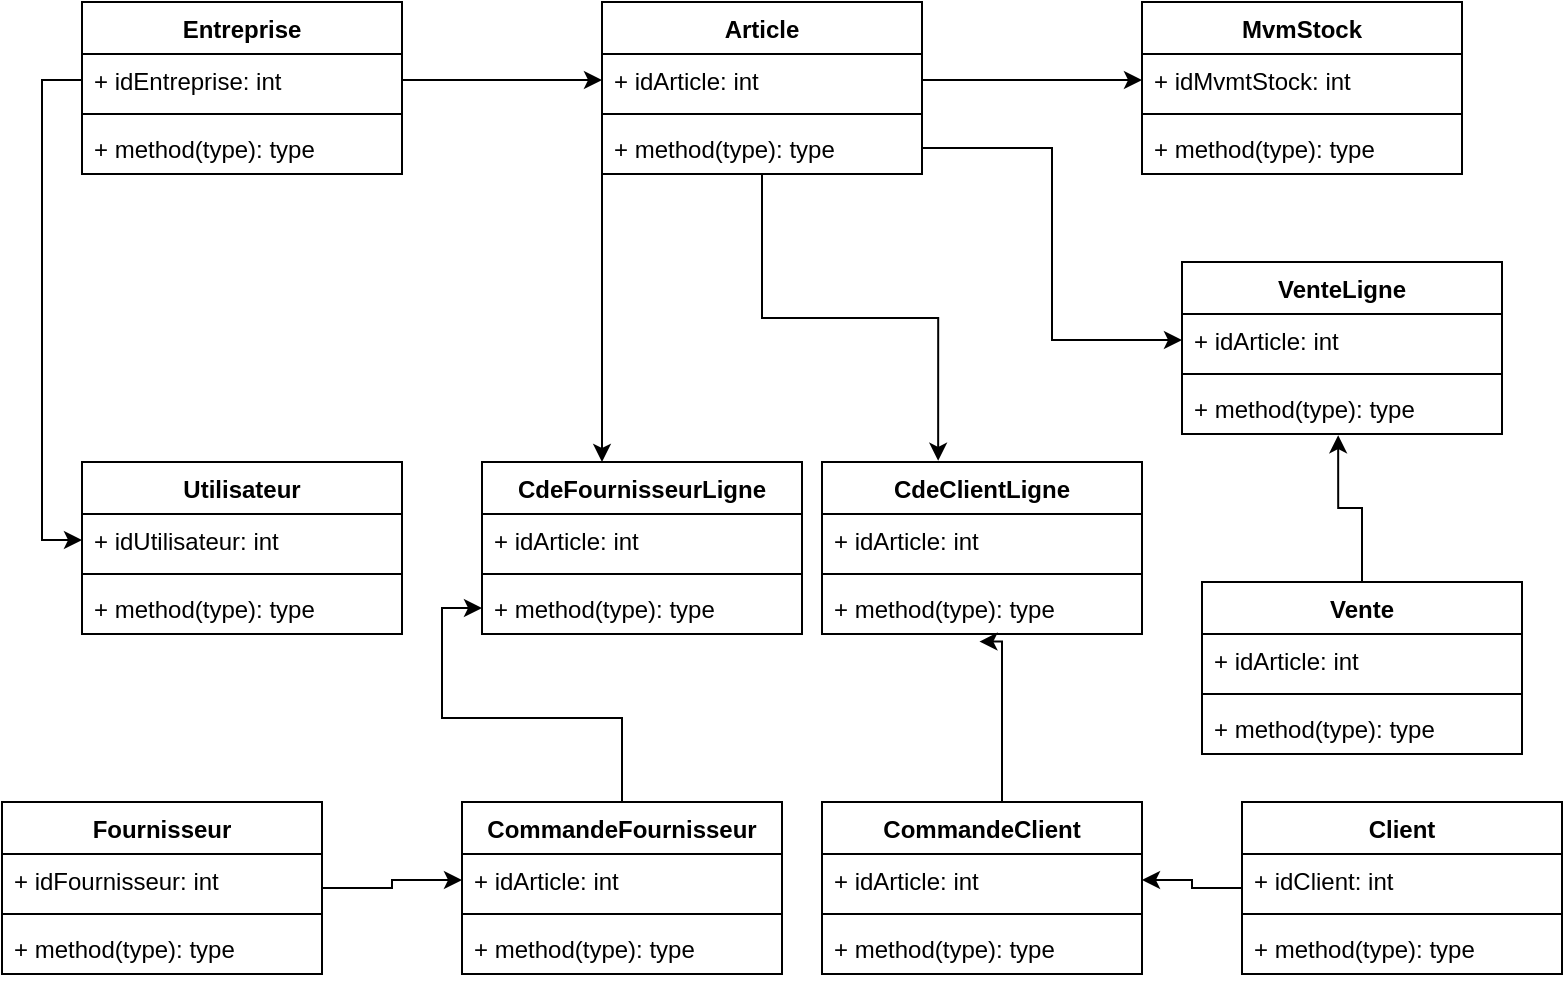 <mxfile version="18.2.0" type="github">
  <diagram id="C5RBs43oDa-KdzZeNtuy" name="Page-1">
    <mxGraphModel dx="1038" dy="547" grid="1" gridSize="10" guides="1" tooltips="1" connect="1" arrows="1" fold="1" page="1" pageScale="1" pageWidth="827" pageHeight="1169" math="0" shadow="0">
      <root>
        <mxCell id="WIyWlLk6GJQsqaUBKTNV-0" />
        <mxCell id="WIyWlLk6GJQsqaUBKTNV-1" parent="WIyWlLk6GJQsqaUBKTNV-0" />
        <mxCell id="Wac_h1KCFVRMhHwukVPY-57" style="edgeStyle=orthogonalEdgeStyle;rounded=0;orthogonalLoop=1;jettySize=auto;html=1;entryX=0.363;entryY=-0.007;entryDx=0;entryDy=0;entryPerimeter=0;" edge="1" parent="WIyWlLk6GJQsqaUBKTNV-1" source="Wac_h1KCFVRMhHwukVPY-3" target="Wac_h1KCFVRMhHwukVPY-42">
          <mxGeometry relative="1" as="geometry" />
        </mxCell>
        <mxCell id="Wac_h1KCFVRMhHwukVPY-3" value="Article" style="swimlane;fontStyle=1;align=center;verticalAlign=top;childLayout=stackLayout;horizontal=1;startSize=26;horizontalStack=0;resizeParent=1;resizeParentMax=0;resizeLast=0;collapsible=1;marginBottom=0;" vertex="1" parent="WIyWlLk6GJQsqaUBKTNV-1">
          <mxGeometry x="310" y="60" width="160" height="86" as="geometry" />
        </mxCell>
        <mxCell id="Wac_h1KCFVRMhHwukVPY-4" value="+ idArticle: int" style="text;strokeColor=none;fillColor=none;align=left;verticalAlign=top;spacingLeft=4;spacingRight=4;overflow=hidden;rotatable=0;points=[[0,0.5],[1,0.5]];portConstraint=eastwest;" vertex="1" parent="Wac_h1KCFVRMhHwukVPY-3">
          <mxGeometry y="26" width="160" height="26" as="geometry" />
        </mxCell>
        <mxCell id="Wac_h1KCFVRMhHwukVPY-5" value="" style="line;strokeWidth=1;fillColor=none;align=left;verticalAlign=middle;spacingTop=-1;spacingLeft=3;spacingRight=3;rotatable=0;labelPosition=right;points=[];portConstraint=eastwest;" vertex="1" parent="Wac_h1KCFVRMhHwukVPY-3">
          <mxGeometry y="52" width="160" height="8" as="geometry" />
        </mxCell>
        <mxCell id="Wac_h1KCFVRMhHwukVPY-6" value="+ method(type): type" style="text;strokeColor=none;fillColor=none;align=left;verticalAlign=top;spacingLeft=4;spacingRight=4;overflow=hidden;rotatable=0;points=[[0,0.5],[1,0.5]];portConstraint=eastwest;" vertex="1" parent="Wac_h1KCFVRMhHwukVPY-3">
          <mxGeometry y="60" width="160" height="26" as="geometry" />
        </mxCell>
        <mxCell id="Wac_h1KCFVRMhHwukVPY-7" value="Entreprise" style="swimlane;fontStyle=1;align=center;verticalAlign=top;childLayout=stackLayout;horizontal=1;startSize=26;horizontalStack=0;resizeParent=1;resizeParentMax=0;resizeLast=0;collapsible=1;marginBottom=0;" vertex="1" parent="WIyWlLk6GJQsqaUBKTNV-1">
          <mxGeometry x="50" y="60" width="160" height="86" as="geometry" />
        </mxCell>
        <mxCell id="Wac_h1KCFVRMhHwukVPY-8" value="+ idEntreprise: int" style="text;strokeColor=none;fillColor=none;align=left;verticalAlign=top;spacingLeft=4;spacingRight=4;overflow=hidden;rotatable=0;points=[[0,0.5],[1,0.5]];portConstraint=eastwest;" vertex="1" parent="Wac_h1KCFVRMhHwukVPY-7">
          <mxGeometry y="26" width="160" height="26" as="geometry" />
        </mxCell>
        <mxCell id="Wac_h1KCFVRMhHwukVPY-9" value="" style="line;strokeWidth=1;fillColor=none;align=left;verticalAlign=middle;spacingTop=-1;spacingLeft=3;spacingRight=3;rotatable=0;labelPosition=right;points=[];portConstraint=eastwest;" vertex="1" parent="Wac_h1KCFVRMhHwukVPY-7">
          <mxGeometry y="52" width="160" height="8" as="geometry" />
        </mxCell>
        <mxCell id="Wac_h1KCFVRMhHwukVPY-10" value="+ method(type): type" style="text;strokeColor=none;fillColor=none;align=left;verticalAlign=top;spacingLeft=4;spacingRight=4;overflow=hidden;rotatable=0;points=[[0,0.5],[1,0.5]];portConstraint=eastwest;" vertex="1" parent="Wac_h1KCFVRMhHwukVPY-7">
          <mxGeometry y="60" width="160" height="26" as="geometry" />
        </mxCell>
        <mxCell id="Wac_h1KCFVRMhHwukVPY-11" value="Utilisateur" style="swimlane;fontStyle=1;align=center;verticalAlign=top;childLayout=stackLayout;horizontal=1;startSize=26;horizontalStack=0;resizeParent=1;resizeParentMax=0;resizeLast=0;collapsible=1;marginBottom=0;" vertex="1" parent="WIyWlLk6GJQsqaUBKTNV-1">
          <mxGeometry x="50" y="290" width="160" height="86" as="geometry" />
        </mxCell>
        <mxCell id="Wac_h1KCFVRMhHwukVPY-12" value="+ idUtilisateur: int" style="text;strokeColor=none;fillColor=none;align=left;verticalAlign=top;spacingLeft=4;spacingRight=4;overflow=hidden;rotatable=0;points=[[0,0.5],[1,0.5]];portConstraint=eastwest;" vertex="1" parent="Wac_h1KCFVRMhHwukVPY-11">
          <mxGeometry y="26" width="160" height="26" as="geometry" />
        </mxCell>
        <mxCell id="Wac_h1KCFVRMhHwukVPY-13" value="" style="line;strokeWidth=1;fillColor=none;align=left;verticalAlign=middle;spacingTop=-1;spacingLeft=3;spacingRight=3;rotatable=0;labelPosition=right;points=[];portConstraint=eastwest;" vertex="1" parent="Wac_h1KCFVRMhHwukVPY-11">
          <mxGeometry y="52" width="160" height="8" as="geometry" />
        </mxCell>
        <mxCell id="Wac_h1KCFVRMhHwukVPY-14" value="+ method(type): type" style="text;strokeColor=none;fillColor=none;align=left;verticalAlign=top;spacingLeft=4;spacingRight=4;overflow=hidden;rotatable=0;points=[[0,0.5],[1,0.5]];portConstraint=eastwest;" vertex="1" parent="Wac_h1KCFVRMhHwukVPY-11">
          <mxGeometry y="60" width="160" height="26" as="geometry" />
        </mxCell>
        <mxCell id="Wac_h1KCFVRMhHwukVPY-15" style="edgeStyle=orthogonalEdgeStyle;rounded=0;orthogonalLoop=1;jettySize=auto;html=1;entryX=0;entryY=0.5;entryDx=0;entryDy=0;" edge="1" parent="WIyWlLk6GJQsqaUBKTNV-1" source="Wac_h1KCFVRMhHwukVPY-8" target="Wac_h1KCFVRMhHwukVPY-12">
          <mxGeometry relative="1" as="geometry" />
        </mxCell>
        <mxCell id="Wac_h1KCFVRMhHwukVPY-16" style="edgeStyle=orthogonalEdgeStyle;rounded=0;orthogonalLoop=1;jettySize=auto;html=1;exitX=1;exitY=0.5;exitDx=0;exitDy=0;" edge="1" parent="WIyWlLk6GJQsqaUBKTNV-1" source="Wac_h1KCFVRMhHwukVPY-8">
          <mxGeometry relative="1" as="geometry">
            <mxPoint x="310" y="99" as="targetPoint" />
          </mxGeometry>
        </mxCell>
        <mxCell id="Wac_h1KCFVRMhHwukVPY-17" value="MvmStock" style="swimlane;fontStyle=1;align=center;verticalAlign=top;childLayout=stackLayout;horizontal=1;startSize=26;horizontalStack=0;resizeParent=1;resizeParentMax=0;resizeLast=0;collapsible=1;marginBottom=0;" vertex="1" parent="WIyWlLk6GJQsqaUBKTNV-1">
          <mxGeometry x="580" y="60" width="160" height="86" as="geometry" />
        </mxCell>
        <mxCell id="Wac_h1KCFVRMhHwukVPY-18" value="+ idMvmtStock: int" style="text;strokeColor=none;fillColor=none;align=left;verticalAlign=top;spacingLeft=4;spacingRight=4;overflow=hidden;rotatable=0;points=[[0,0.5],[1,0.5]];portConstraint=eastwest;" vertex="1" parent="Wac_h1KCFVRMhHwukVPY-17">
          <mxGeometry y="26" width="160" height="26" as="geometry" />
        </mxCell>
        <mxCell id="Wac_h1KCFVRMhHwukVPY-19" value="" style="line;strokeWidth=1;fillColor=none;align=left;verticalAlign=middle;spacingTop=-1;spacingLeft=3;spacingRight=3;rotatable=0;labelPosition=right;points=[];portConstraint=eastwest;" vertex="1" parent="Wac_h1KCFVRMhHwukVPY-17">
          <mxGeometry y="52" width="160" height="8" as="geometry" />
        </mxCell>
        <mxCell id="Wac_h1KCFVRMhHwukVPY-20" value="+ method(type): type" style="text;strokeColor=none;fillColor=none;align=left;verticalAlign=top;spacingLeft=4;spacingRight=4;overflow=hidden;rotatable=0;points=[[0,0.5],[1,0.5]];portConstraint=eastwest;" vertex="1" parent="Wac_h1KCFVRMhHwukVPY-17">
          <mxGeometry y="60" width="160" height="26" as="geometry" />
        </mxCell>
        <mxCell id="Wac_h1KCFVRMhHwukVPY-21" style="edgeStyle=orthogonalEdgeStyle;rounded=0;orthogonalLoop=1;jettySize=auto;html=1;entryX=0;entryY=0.5;entryDx=0;entryDy=0;" edge="1" parent="WIyWlLk6GJQsqaUBKTNV-1" source="Wac_h1KCFVRMhHwukVPY-4" target="Wac_h1KCFVRMhHwukVPY-18">
          <mxGeometry relative="1" as="geometry" />
        </mxCell>
        <mxCell id="Wac_h1KCFVRMhHwukVPY-54" style="edgeStyle=orthogonalEdgeStyle;rounded=0;orthogonalLoop=1;jettySize=auto;html=1;entryX=0.488;entryY=1.023;entryDx=0;entryDy=0;entryPerimeter=0;" edge="1" parent="WIyWlLk6GJQsqaUBKTNV-1" source="Wac_h1KCFVRMhHwukVPY-22" target="Wac_h1KCFVRMhHwukVPY-29">
          <mxGeometry relative="1" as="geometry" />
        </mxCell>
        <mxCell id="Wac_h1KCFVRMhHwukVPY-22" value="Vente" style="swimlane;fontStyle=1;align=center;verticalAlign=top;childLayout=stackLayout;horizontal=1;startSize=26;horizontalStack=0;resizeParent=1;resizeParentMax=0;resizeLast=0;collapsible=1;marginBottom=0;" vertex="1" parent="WIyWlLk6GJQsqaUBKTNV-1">
          <mxGeometry x="610" y="350" width="160" height="86" as="geometry" />
        </mxCell>
        <mxCell id="Wac_h1KCFVRMhHwukVPY-23" value="+ idArticle: int" style="text;strokeColor=none;fillColor=none;align=left;verticalAlign=top;spacingLeft=4;spacingRight=4;overflow=hidden;rotatable=0;points=[[0,0.5],[1,0.5]];portConstraint=eastwest;" vertex="1" parent="Wac_h1KCFVRMhHwukVPY-22">
          <mxGeometry y="26" width="160" height="26" as="geometry" />
        </mxCell>
        <mxCell id="Wac_h1KCFVRMhHwukVPY-24" value="" style="line;strokeWidth=1;fillColor=none;align=left;verticalAlign=middle;spacingTop=-1;spacingLeft=3;spacingRight=3;rotatable=0;labelPosition=right;points=[];portConstraint=eastwest;" vertex="1" parent="Wac_h1KCFVRMhHwukVPY-22">
          <mxGeometry y="52" width="160" height="8" as="geometry" />
        </mxCell>
        <mxCell id="Wac_h1KCFVRMhHwukVPY-25" value="+ method(type): type" style="text;strokeColor=none;fillColor=none;align=left;verticalAlign=top;spacingLeft=4;spacingRight=4;overflow=hidden;rotatable=0;points=[[0,0.5],[1,0.5]];portConstraint=eastwest;" vertex="1" parent="Wac_h1KCFVRMhHwukVPY-22">
          <mxGeometry y="60" width="160" height="26" as="geometry" />
        </mxCell>
        <mxCell id="Wac_h1KCFVRMhHwukVPY-26" value="VenteLigne" style="swimlane;fontStyle=1;align=center;verticalAlign=top;childLayout=stackLayout;horizontal=1;startSize=26;horizontalStack=0;resizeParent=1;resizeParentMax=0;resizeLast=0;collapsible=1;marginBottom=0;" vertex="1" parent="WIyWlLk6GJQsqaUBKTNV-1">
          <mxGeometry x="600" y="190" width="160" height="86" as="geometry" />
        </mxCell>
        <mxCell id="Wac_h1KCFVRMhHwukVPY-27" value="+ idArticle: int" style="text;strokeColor=none;fillColor=none;align=left;verticalAlign=top;spacingLeft=4;spacingRight=4;overflow=hidden;rotatable=0;points=[[0,0.5],[1,0.5]];portConstraint=eastwest;" vertex="1" parent="Wac_h1KCFVRMhHwukVPY-26">
          <mxGeometry y="26" width="160" height="26" as="geometry" />
        </mxCell>
        <mxCell id="Wac_h1KCFVRMhHwukVPY-28" value="" style="line;strokeWidth=1;fillColor=none;align=left;verticalAlign=middle;spacingTop=-1;spacingLeft=3;spacingRight=3;rotatable=0;labelPosition=right;points=[];portConstraint=eastwest;" vertex="1" parent="Wac_h1KCFVRMhHwukVPY-26">
          <mxGeometry y="52" width="160" height="8" as="geometry" />
        </mxCell>
        <mxCell id="Wac_h1KCFVRMhHwukVPY-29" value="+ method(type): type" style="text;strokeColor=none;fillColor=none;align=left;verticalAlign=top;spacingLeft=4;spacingRight=4;overflow=hidden;rotatable=0;points=[[0,0.5],[1,0.5]];portConstraint=eastwest;" vertex="1" parent="Wac_h1KCFVRMhHwukVPY-26">
          <mxGeometry y="60" width="160" height="26" as="geometry" />
        </mxCell>
        <mxCell id="Wac_h1KCFVRMhHwukVPY-58" style="edgeStyle=orthogonalEdgeStyle;rounded=0;orthogonalLoop=1;jettySize=auto;html=1;" edge="1" parent="WIyWlLk6GJQsqaUBKTNV-1" source="Wac_h1KCFVRMhHwukVPY-30" target="Wac_h1KCFVRMhHwukVPY-37">
          <mxGeometry relative="1" as="geometry" />
        </mxCell>
        <mxCell id="Wac_h1KCFVRMhHwukVPY-30" value="CommandeFournisseur" style="swimlane;fontStyle=1;align=center;verticalAlign=top;childLayout=stackLayout;horizontal=1;startSize=26;horizontalStack=0;resizeParent=1;resizeParentMax=0;resizeLast=0;collapsible=1;marginBottom=0;" vertex="1" parent="WIyWlLk6GJQsqaUBKTNV-1">
          <mxGeometry x="240" y="460" width="160" height="86" as="geometry" />
        </mxCell>
        <mxCell id="Wac_h1KCFVRMhHwukVPY-31" value="+ idArticle: int" style="text;strokeColor=none;fillColor=none;align=left;verticalAlign=top;spacingLeft=4;spacingRight=4;overflow=hidden;rotatable=0;points=[[0,0.5],[1,0.5]];portConstraint=eastwest;" vertex="1" parent="Wac_h1KCFVRMhHwukVPY-30">
          <mxGeometry y="26" width="160" height="26" as="geometry" />
        </mxCell>
        <mxCell id="Wac_h1KCFVRMhHwukVPY-32" value="" style="line;strokeWidth=1;fillColor=none;align=left;verticalAlign=middle;spacingTop=-1;spacingLeft=3;spacingRight=3;rotatable=0;labelPosition=right;points=[];portConstraint=eastwest;" vertex="1" parent="Wac_h1KCFVRMhHwukVPY-30">
          <mxGeometry y="52" width="160" height="8" as="geometry" />
        </mxCell>
        <mxCell id="Wac_h1KCFVRMhHwukVPY-33" value="+ method(type): type" style="text;strokeColor=none;fillColor=none;align=left;verticalAlign=top;spacingLeft=4;spacingRight=4;overflow=hidden;rotatable=0;points=[[0,0.5],[1,0.5]];portConstraint=eastwest;" vertex="1" parent="Wac_h1KCFVRMhHwukVPY-30">
          <mxGeometry y="60" width="160" height="26" as="geometry" />
        </mxCell>
        <mxCell id="Wac_h1KCFVRMhHwukVPY-34" value="CdeFournisseurLigne" style="swimlane;fontStyle=1;align=center;verticalAlign=top;childLayout=stackLayout;horizontal=1;startSize=26;horizontalStack=0;resizeParent=1;resizeParentMax=0;resizeLast=0;collapsible=1;marginBottom=0;" vertex="1" parent="WIyWlLk6GJQsqaUBKTNV-1">
          <mxGeometry x="250" y="290" width="160" height="86" as="geometry" />
        </mxCell>
        <mxCell id="Wac_h1KCFVRMhHwukVPY-35" value="+ idArticle: int" style="text;strokeColor=none;fillColor=none;align=left;verticalAlign=top;spacingLeft=4;spacingRight=4;overflow=hidden;rotatable=0;points=[[0,0.5],[1,0.5]];portConstraint=eastwest;" vertex="1" parent="Wac_h1KCFVRMhHwukVPY-34">
          <mxGeometry y="26" width="160" height="26" as="geometry" />
        </mxCell>
        <mxCell id="Wac_h1KCFVRMhHwukVPY-36" value="" style="line;strokeWidth=1;fillColor=none;align=left;verticalAlign=middle;spacingTop=-1;spacingLeft=3;spacingRight=3;rotatable=0;labelPosition=right;points=[];portConstraint=eastwest;" vertex="1" parent="Wac_h1KCFVRMhHwukVPY-34">
          <mxGeometry y="52" width="160" height="8" as="geometry" />
        </mxCell>
        <mxCell id="Wac_h1KCFVRMhHwukVPY-37" value="+ method(type): type" style="text;strokeColor=none;fillColor=none;align=left;verticalAlign=top;spacingLeft=4;spacingRight=4;overflow=hidden;rotatable=0;points=[[0,0.5],[1,0.5]];portConstraint=eastwest;" vertex="1" parent="Wac_h1KCFVRMhHwukVPY-34">
          <mxGeometry y="60" width="160" height="26" as="geometry" />
        </mxCell>
        <mxCell id="Wac_h1KCFVRMhHwukVPY-59" style="edgeStyle=orthogonalEdgeStyle;rounded=0;orthogonalLoop=1;jettySize=auto;html=1;entryX=0.492;entryY=1.146;entryDx=0;entryDy=0;entryPerimeter=0;" edge="1" parent="WIyWlLk6GJQsqaUBKTNV-1" source="Wac_h1KCFVRMhHwukVPY-38" target="Wac_h1KCFVRMhHwukVPY-45">
          <mxGeometry relative="1" as="geometry">
            <Array as="points">
              <mxPoint x="510" y="380" />
            </Array>
          </mxGeometry>
        </mxCell>
        <mxCell id="Wac_h1KCFVRMhHwukVPY-38" value="CommandeClient" style="swimlane;fontStyle=1;align=center;verticalAlign=top;childLayout=stackLayout;horizontal=1;startSize=26;horizontalStack=0;resizeParent=1;resizeParentMax=0;resizeLast=0;collapsible=1;marginBottom=0;" vertex="1" parent="WIyWlLk6GJQsqaUBKTNV-1">
          <mxGeometry x="420" y="460" width="160" height="86" as="geometry" />
        </mxCell>
        <mxCell id="Wac_h1KCFVRMhHwukVPY-39" value="+ idArticle: int" style="text;strokeColor=none;fillColor=none;align=left;verticalAlign=top;spacingLeft=4;spacingRight=4;overflow=hidden;rotatable=0;points=[[0,0.5],[1,0.5]];portConstraint=eastwest;" vertex="1" parent="Wac_h1KCFVRMhHwukVPY-38">
          <mxGeometry y="26" width="160" height="26" as="geometry" />
        </mxCell>
        <mxCell id="Wac_h1KCFVRMhHwukVPY-40" value="" style="line;strokeWidth=1;fillColor=none;align=left;verticalAlign=middle;spacingTop=-1;spacingLeft=3;spacingRight=3;rotatable=0;labelPosition=right;points=[];portConstraint=eastwest;" vertex="1" parent="Wac_h1KCFVRMhHwukVPY-38">
          <mxGeometry y="52" width="160" height="8" as="geometry" />
        </mxCell>
        <mxCell id="Wac_h1KCFVRMhHwukVPY-41" value="+ method(type): type" style="text;strokeColor=none;fillColor=none;align=left;verticalAlign=top;spacingLeft=4;spacingRight=4;overflow=hidden;rotatable=0;points=[[0,0.5],[1,0.5]];portConstraint=eastwest;" vertex="1" parent="Wac_h1KCFVRMhHwukVPY-38">
          <mxGeometry y="60" width="160" height="26" as="geometry" />
        </mxCell>
        <mxCell id="Wac_h1KCFVRMhHwukVPY-42" value="CdeClientLigne" style="swimlane;fontStyle=1;align=center;verticalAlign=top;childLayout=stackLayout;horizontal=1;startSize=26;horizontalStack=0;resizeParent=1;resizeParentMax=0;resizeLast=0;collapsible=1;marginBottom=0;" vertex="1" parent="WIyWlLk6GJQsqaUBKTNV-1">
          <mxGeometry x="420" y="290" width="160" height="86" as="geometry" />
        </mxCell>
        <mxCell id="Wac_h1KCFVRMhHwukVPY-43" value="+ idArticle: int" style="text;strokeColor=none;fillColor=none;align=left;verticalAlign=top;spacingLeft=4;spacingRight=4;overflow=hidden;rotatable=0;points=[[0,0.5],[1,0.5]];portConstraint=eastwest;" vertex="1" parent="Wac_h1KCFVRMhHwukVPY-42">
          <mxGeometry y="26" width="160" height="26" as="geometry" />
        </mxCell>
        <mxCell id="Wac_h1KCFVRMhHwukVPY-44" value="" style="line;strokeWidth=1;fillColor=none;align=left;verticalAlign=middle;spacingTop=-1;spacingLeft=3;spacingRight=3;rotatable=0;labelPosition=right;points=[];portConstraint=eastwest;" vertex="1" parent="Wac_h1KCFVRMhHwukVPY-42">
          <mxGeometry y="52" width="160" height="8" as="geometry" />
        </mxCell>
        <mxCell id="Wac_h1KCFVRMhHwukVPY-45" value="+ method(type): type" style="text;strokeColor=none;fillColor=none;align=left;verticalAlign=top;spacingLeft=4;spacingRight=4;overflow=hidden;rotatable=0;points=[[0,0.5],[1,0.5]];portConstraint=eastwest;" vertex="1" parent="Wac_h1KCFVRMhHwukVPY-42">
          <mxGeometry y="60" width="160" height="26" as="geometry" />
        </mxCell>
        <mxCell id="Wac_h1KCFVRMhHwukVPY-60" style="edgeStyle=orthogonalEdgeStyle;rounded=0;orthogonalLoop=1;jettySize=auto;html=1;entryX=0;entryY=0.5;entryDx=0;entryDy=0;" edge="1" parent="WIyWlLk6GJQsqaUBKTNV-1" source="Wac_h1KCFVRMhHwukVPY-46" target="Wac_h1KCFVRMhHwukVPY-31">
          <mxGeometry relative="1" as="geometry" />
        </mxCell>
        <mxCell id="Wac_h1KCFVRMhHwukVPY-46" value="Fournisseur" style="swimlane;fontStyle=1;align=center;verticalAlign=top;childLayout=stackLayout;horizontal=1;startSize=26;horizontalStack=0;resizeParent=1;resizeParentMax=0;resizeLast=0;collapsible=1;marginBottom=0;" vertex="1" parent="WIyWlLk6GJQsqaUBKTNV-1">
          <mxGeometry x="10" y="460" width="160" height="86" as="geometry" />
        </mxCell>
        <mxCell id="Wac_h1KCFVRMhHwukVPY-47" value="+ idFournisseur: int" style="text;strokeColor=none;fillColor=none;align=left;verticalAlign=top;spacingLeft=4;spacingRight=4;overflow=hidden;rotatable=0;points=[[0,0.5],[1,0.5]];portConstraint=eastwest;" vertex="1" parent="Wac_h1KCFVRMhHwukVPY-46">
          <mxGeometry y="26" width="160" height="26" as="geometry" />
        </mxCell>
        <mxCell id="Wac_h1KCFVRMhHwukVPY-48" value="" style="line;strokeWidth=1;fillColor=none;align=left;verticalAlign=middle;spacingTop=-1;spacingLeft=3;spacingRight=3;rotatable=0;labelPosition=right;points=[];portConstraint=eastwest;" vertex="1" parent="Wac_h1KCFVRMhHwukVPY-46">
          <mxGeometry y="52" width="160" height="8" as="geometry" />
        </mxCell>
        <mxCell id="Wac_h1KCFVRMhHwukVPY-49" value="+ method(type): type" style="text;strokeColor=none;fillColor=none;align=left;verticalAlign=top;spacingLeft=4;spacingRight=4;overflow=hidden;rotatable=0;points=[[0,0.5],[1,0.5]];portConstraint=eastwest;" vertex="1" parent="Wac_h1KCFVRMhHwukVPY-46">
          <mxGeometry y="60" width="160" height="26" as="geometry" />
        </mxCell>
        <mxCell id="Wac_h1KCFVRMhHwukVPY-61" style="edgeStyle=orthogonalEdgeStyle;rounded=0;orthogonalLoop=1;jettySize=auto;html=1;" edge="1" parent="WIyWlLk6GJQsqaUBKTNV-1" source="Wac_h1KCFVRMhHwukVPY-50" target="Wac_h1KCFVRMhHwukVPY-39">
          <mxGeometry relative="1" as="geometry" />
        </mxCell>
        <mxCell id="Wac_h1KCFVRMhHwukVPY-50" value="Client" style="swimlane;fontStyle=1;align=center;verticalAlign=top;childLayout=stackLayout;horizontal=1;startSize=26;horizontalStack=0;resizeParent=1;resizeParentMax=0;resizeLast=0;collapsible=1;marginBottom=0;" vertex="1" parent="WIyWlLk6GJQsqaUBKTNV-1">
          <mxGeometry x="630" y="460" width="160" height="86" as="geometry" />
        </mxCell>
        <mxCell id="Wac_h1KCFVRMhHwukVPY-51" value="+ idClient: int" style="text;strokeColor=none;fillColor=none;align=left;verticalAlign=top;spacingLeft=4;spacingRight=4;overflow=hidden;rotatable=0;points=[[0,0.5],[1,0.5]];portConstraint=eastwest;" vertex="1" parent="Wac_h1KCFVRMhHwukVPY-50">
          <mxGeometry y="26" width="160" height="26" as="geometry" />
        </mxCell>
        <mxCell id="Wac_h1KCFVRMhHwukVPY-52" value="" style="line;strokeWidth=1;fillColor=none;align=left;verticalAlign=middle;spacingTop=-1;spacingLeft=3;spacingRight=3;rotatable=0;labelPosition=right;points=[];portConstraint=eastwest;" vertex="1" parent="Wac_h1KCFVRMhHwukVPY-50">
          <mxGeometry y="52" width="160" height="8" as="geometry" />
        </mxCell>
        <mxCell id="Wac_h1KCFVRMhHwukVPY-53" value="+ method(type): type" style="text;strokeColor=none;fillColor=none;align=left;verticalAlign=top;spacingLeft=4;spacingRight=4;overflow=hidden;rotatable=0;points=[[0,0.5],[1,0.5]];portConstraint=eastwest;" vertex="1" parent="Wac_h1KCFVRMhHwukVPY-50">
          <mxGeometry y="60" width="160" height="26" as="geometry" />
        </mxCell>
        <mxCell id="Wac_h1KCFVRMhHwukVPY-55" style="edgeStyle=orthogonalEdgeStyle;rounded=0;orthogonalLoop=1;jettySize=auto;html=1;entryX=0;entryY=0.5;entryDx=0;entryDy=0;" edge="1" parent="WIyWlLk6GJQsqaUBKTNV-1" source="Wac_h1KCFVRMhHwukVPY-6" target="Wac_h1KCFVRMhHwukVPY-27">
          <mxGeometry relative="1" as="geometry" />
        </mxCell>
        <mxCell id="Wac_h1KCFVRMhHwukVPY-56" style="edgeStyle=orthogonalEdgeStyle;rounded=0;orthogonalLoop=1;jettySize=auto;html=1;exitX=0;exitY=0.5;exitDx=0;exitDy=0;" edge="1" parent="WIyWlLk6GJQsqaUBKTNV-1" source="Wac_h1KCFVRMhHwukVPY-6" target="Wac_h1KCFVRMhHwukVPY-34">
          <mxGeometry relative="1" as="geometry">
            <mxPoint x="330" y="150" as="sourcePoint" />
            <Array as="points">
              <mxPoint x="310" y="220" />
              <mxPoint x="310" y="220" />
            </Array>
          </mxGeometry>
        </mxCell>
      </root>
    </mxGraphModel>
  </diagram>
</mxfile>

